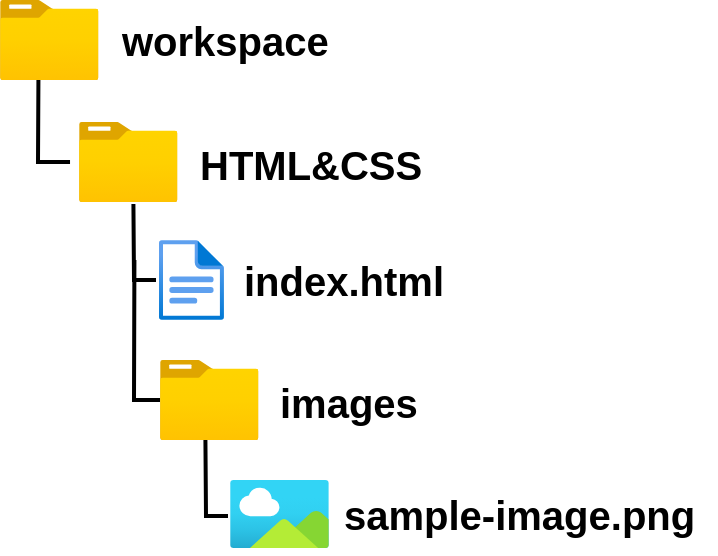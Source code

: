 <mxfile>
    <diagram id="67B2qVPKCzjwmlKUfe3U" name="ページ1">
        <mxGraphModel dx="1202" dy="830" grid="1" gridSize="10" guides="1" tooltips="1" connect="1" arrows="1" fold="1" page="1" pageScale="1" pageWidth="1169" pageHeight="827" math="0" shadow="0">
            <root>
                <mxCell id="0"/>
                <mxCell id="1" parent="0"/>
                <mxCell id="TdT3Y5WmUeahN5xHAs60-1" value="" style="aspect=fixed;html=1;points=[];align=center;image;fontSize=12;image=img/lib/azure2/general/Folder_Blank.svg;" parent="1" vertex="1">
                    <mxGeometry x="80" y="160" width="49.29" height="40" as="geometry"/>
                </mxCell>
                <mxCell id="TdT3Y5WmUeahN5xHAs60-2" value="&lt;font style=&quot;font-size: 20px&quot;&gt;workspace&lt;/font&gt;" style="text;html=1;strokeColor=none;fillColor=none;align=left;verticalAlign=middle;whiteSpace=wrap;rounded=0;fontStyle=1" parent="1" vertex="1">
                    <mxGeometry x="139" y="160" width="121" height="40" as="geometry"/>
                </mxCell>
                <mxCell id="TdT3Y5WmUeahN5xHAs60-4" value="&lt;font style=&quot;font-size: 20px&quot;&gt;index.html&lt;/font&gt;" style="text;html=1;strokeColor=none;fillColor=none;align=left;verticalAlign=middle;whiteSpace=wrap;rounded=0;fontStyle=1" parent="1" vertex="1">
                    <mxGeometry x="200" y="280" width="121" height="40" as="geometry"/>
                </mxCell>
                <mxCell id="TdT3Y5WmUeahN5xHAs60-7" value="" style="endArrow=none;html=1;rounded=0;strokeWidth=2;" parent="1" edge="1">
                    <mxGeometry width="50" height="50" relative="1" as="geometry">
                        <mxPoint x="158" y="300" as="sourcePoint"/>
                        <mxPoint x="146.71" y="262" as="targetPoint"/>
                        <Array as="points">
                            <mxPoint x="158" y="300"/>
                            <mxPoint x="147" y="300"/>
                        </Array>
                    </mxGeometry>
                </mxCell>
                <mxCell id="TdT3Y5WmUeahN5xHAs60-9" value="" style="aspect=fixed;html=1;points=[];align=center;image;fontSize=12;image=img/lib/azure2/general/File.svg;rounded=0;sketch=0;" parent="1" vertex="1">
                    <mxGeometry x="159.5" y="280" width="32.46" height="40" as="geometry"/>
                </mxCell>
                <mxCell id="TdT3Y5WmUeahN5xHAs60-14" value="" style="endArrow=none;html=1;rounded=0;strokeWidth=2;" parent="1" edge="1">
                    <mxGeometry width="50" height="50" relative="1" as="geometry">
                        <mxPoint x="160" y="360" as="sourcePoint"/>
                        <mxPoint x="147.21" y="290" as="targetPoint"/>
                        <Array as="points">
                            <mxPoint x="147" y="360"/>
                        </Array>
                    </mxGeometry>
                </mxCell>
                <mxCell id="HVrNt-K8gMcEA6gvsqIW-1" value="" style="group" parent="1" vertex="1" connectable="0">
                    <mxGeometry x="119.5" y="221" width="179" height="41" as="geometry"/>
                </mxCell>
                <mxCell id="TdT3Y5WmUeahN5xHAs60-3" value="" style="aspect=fixed;html=1;points=[];align=center;image;fontSize=12;image=img/lib/azure2/general/Folder_Blank.svg;" parent="HVrNt-K8gMcEA6gvsqIW-1" vertex="1">
                    <mxGeometry width="49.29" height="40" as="geometry"/>
                </mxCell>
                <mxCell id="TdT3Y5WmUeahN5xHAs60-10" value="&lt;font style=&quot;font-size: 20px&quot;&gt;HTML&amp;amp;CSS&lt;/font&gt;" style="text;html=1;strokeColor=none;fillColor=none;align=left;verticalAlign=middle;whiteSpace=wrap;rounded=0;fontStyle=1" parent="HVrNt-K8gMcEA6gvsqIW-1" vertex="1">
                    <mxGeometry x="58" y="1" width="121" height="40" as="geometry"/>
                </mxCell>
                <mxCell id="HVrNt-K8gMcEA6gvsqIW-3" value="" style="endArrow=none;html=1;exitX=-0.091;exitY=0.5;exitDx=0;exitDy=0;exitPerimeter=0;rounded=0;strokeWidth=2;" parent="1" source="TdT3Y5WmUeahN5xHAs60-3" edge="1">
                    <mxGeometry width="50" height="50" relative="1" as="geometry">
                        <mxPoint x="110.999" y="261.8" as="sourcePoint"/>
                        <mxPoint x="99.21" y="200" as="targetPoint"/>
                        <Array as="points">
                            <mxPoint x="99" y="241"/>
                        </Array>
                    </mxGeometry>
                </mxCell>
                <mxCell id="MW0a-G9z8u-tw10BIKHL-1" value="" style="group" parent="1" vertex="1" connectable="0">
                    <mxGeometry x="160" y="340" width="179" height="41" as="geometry"/>
                </mxCell>
                <mxCell id="MW0a-G9z8u-tw10BIKHL-2" value="" style="aspect=fixed;html=1;points=[];align=center;image;fontSize=12;image=img/lib/azure2/general/Folder_Blank.svg;" parent="MW0a-G9z8u-tw10BIKHL-1" vertex="1">
                    <mxGeometry width="49.29" height="40" as="geometry"/>
                </mxCell>
                <mxCell id="MW0a-G9z8u-tw10BIKHL-3" value="&lt;font style=&quot;font-size: 20px&quot;&gt;images&lt;br&gt;&lt;/font&gt;" style="text;html=1;strokeColor=none;fillColor=none;align=left;verticalAlign=middle;whiteSpace=wrap;rounded=0;fontStyle=1" parent="MW0a-G9z8u-tw10BIKHL-1" vertex="1">
                    <mxGeometry x="58" y="1" width="121" height="40" as="geometry"/>
                </mxCell>
                <mxCell id="MW0a-G9z8u-tw10BIKHL-4" value="" style="endArrow=none;html=1;rounded=0;strokeWidth=2;" parent="1" edge="1">
                    <mxGeometry width="50" height="50" relative="1" as="geometry">
                        <mxPoint x="194" y="418" as="sourcePoint"/>
                        <mxPoint x="182.71" y="380" as="targetPoint"/>
                        <Array as="points">
                            <mxPoint x="194" y="418"/>
                            <mxPoint x="183" y="418"/>
                        </Array>
                    </mxGeometry>
                </mxCell>
                <mxCell id="MW0a-G9z8u-tw10BIKHL-5" value="&lt;font style=&quot;font-size: 20px&quot;&gt;sample-image.png&lt;/font&gt;" style="text;html=1;strokeColor=none;fillColor=none;align=left;verticalAlign=middle;whiteSpace=wrap;rounded=0;fontStyle=1" parent="1" vertex="1">
                    <mxGeometry x="250" y="397" width="187.54" height="40" as="geometry"/>
                </mxCell>
                <mxCell id="2" value="" style="aspect=fixed;html=1;points=[];align=center;image;fontSize=12;image=img/lib/azure2/general/Image.svg;" vertex="1" parent="1">
                    <mxGeometry x="195" y="400" width="49.45" height="34" as="geometry"/>
                </mxCell>
            </root>
        </mxGraphModel>
    </diagram>
</mxfile>